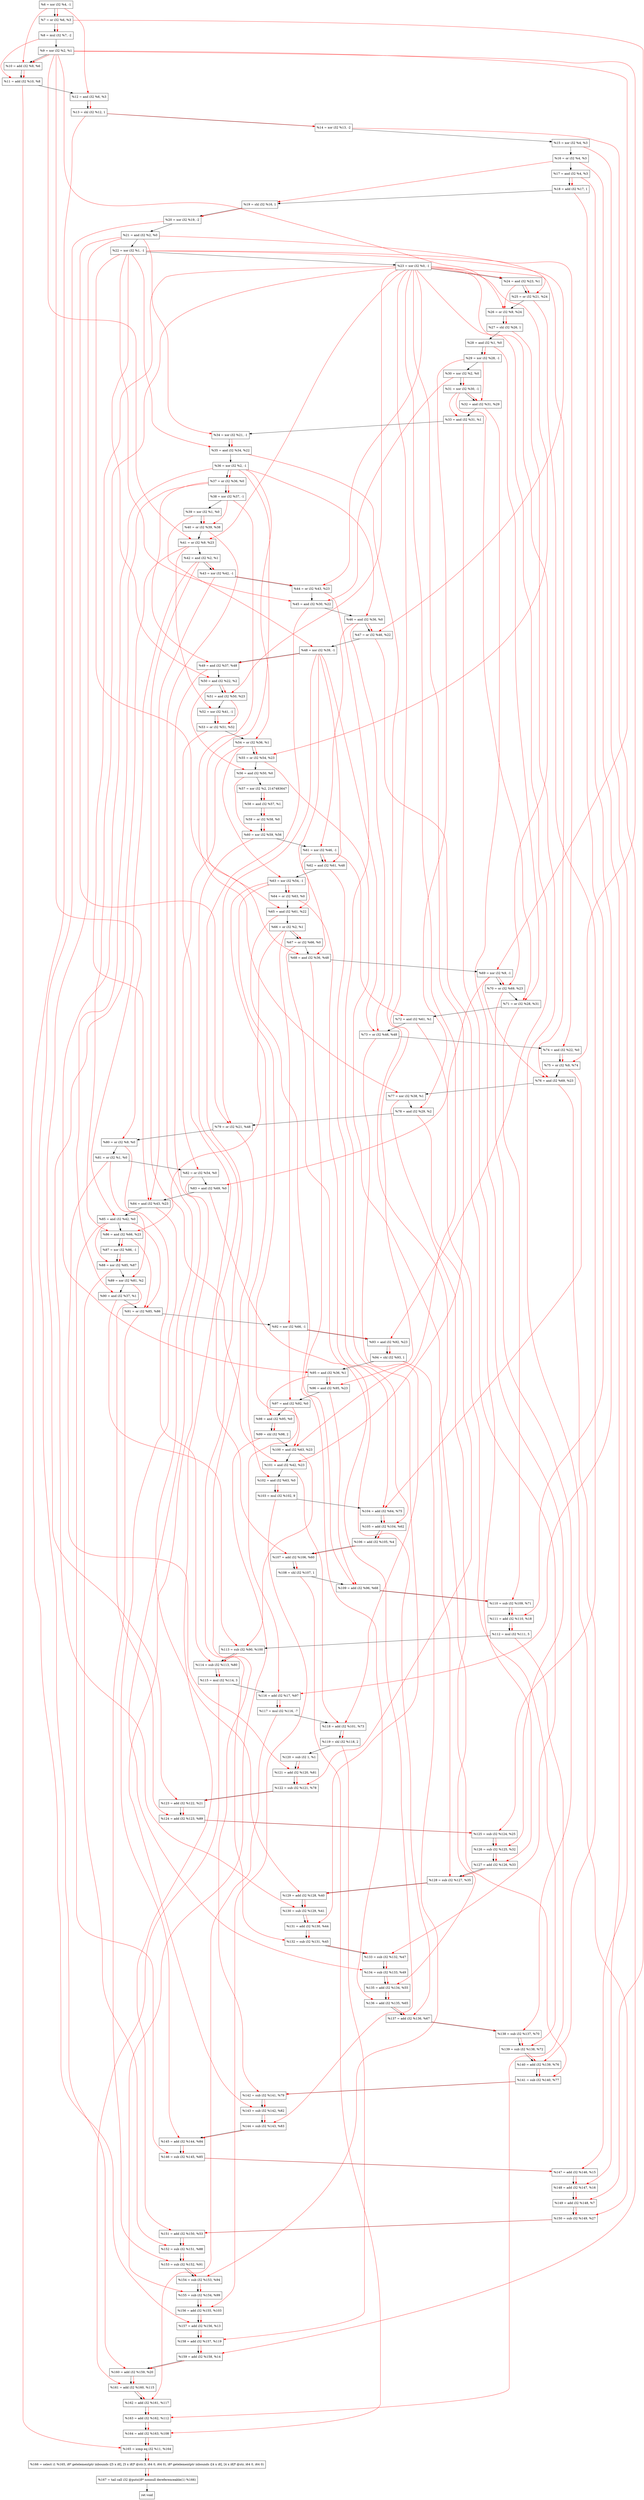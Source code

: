 digraph "DFG for'crackme' function" {
	Node0x113c9c0[shape=record, label="  %6 = xor i32 %4, -1"];
	Node0x113ca30[shape=record, label="  %7 = or i32 %6, %3"];
	Node0x113cad0[shape=record, label="  %8 = mul i32 %7, -2"];
	Node0x113cb40[shape=record, label="  %9 = xor i32 %2, %1"];
	Node0x113cbb0[shape=record, label="  %10 = add i32 %9, %6"];
	Node0x113cc20[shape=record, label="  %11 = add i32 %10, %8"];
	Node0x113cc90[shape=record, label="  %12 = and i32 %6, %3"];
	Node0x113cd30[shape=record, label="  %13 = shl i32 %12, 1"];
	Node0x113cda0[shape=record, label="  %14 = xor i32 %13, -2"];
	Node0x113ce10[shape=record, label="  %15 = xor i32 %4, %3"];
	Node0x113ce80[shape=record, label="  %16 = or i32 %4, %3"];
	Node0x113cef0[shape=record, label="  %17 = and i32 %4, %3"];
	Node0x113cf60[shape=record, label="  %18 = add i32 %17, 1"];
	Node0x113cfd0[shape=record, label="  %19 = shl i32 %16, 1"];
	Node0x113d040[shape=record, label="  %20 = xor i32 %19, -2"];
	Node0x113d0b0[shape=record, label="  %21 = and i32 %2, %0"];
	Node0x113d120[shape=record, label="  %22 = xor i32 %1, -1"];
	Node0x113d190[shape=record, label="  %23 = xor i32 %0, -1"];
	Node0x113d200[shape=record, label="  %24 = and i32 %23, %1"];
	Node0x113d270[shape=record, label="  %25 = or i32 %21, %24"];
	Node0x113d2e0[shape=record, label="  %26 = or i32 %9, %24"];
	Node0x113d350[shape=record, label="  %27 = shl i32 %26, 1"];
	Node0x113d3c0[shape=record, label="  %28 = and i32 %1, %0"];
	Node0x113d430[shape=record, label="  %29 = xor i32 %28, -1"];
	Node0x113d4a0[shape=record, label="  %30 = xor i32 %2, %0"];
	Node0x113d510[shape=record, label="  %31 = xor i32 %30, -1"];
	Node0x113d580[shape=record, label="  %32 = and i32 %31, %29"];
	Node0x113d800[shape=record, label="  %33 = and i32 %31, %1"];
	Node0x113d870[shape=record, label="  %34 = xor i32 %21, -1"];
	Node0x113d8e0[shape=record, label="  %35 = and i32 %34, %22"];
	Node0x113d950[shape=record, label="  %36 = xor i32 %2, -1"];
	Node0x113d9c0[shape=record, label="  %37 = or i32 %36, %0"];
	Node0x113da30[shape=record, label="  %38 = xor i32 %37, -1"];
	Node0x113daa0[shape=record, label="  %39 = xor i32 %1, %0"];
	Node0x113db10[shape=record, label="  %40 = or i32 %39, %38"];
	Node0x113db80[shape=record, label="  %41 = or i32 %9, %23"];
	Node0x113dbf0[shape=record, label="  %42 = and i32 %2, %1"];
	Node0x113dc60[shape=record, label="  %43 = xor i32 %42, -1"];
	Node0x113dcd0[shape=record, label="  %44 = or i32 %43, %23"];
	Node0x113dd40[shape=record, label="  %45 = and i32 %30, %22"];
	Node0x113ddb0[shape=record, label="  %46 = and i32 %36, %0"];
	Node0x113de20[shape=record, label="  %47 = or i32 %46, %22"];
	Node0x113de90[shape=record, label="  %48 = xor i32 %39, -1"];
	Node0x113df00[shape=record, label="  %49 = and i32 %37, %48"];
	Node0x113df70[shape=record, label="  %50 = and i32 %22, %2"];
	Node0x113dfe0[shape=record, label="  %51 = and i32 %50, %23"];
	Node0x113e050[shape=record, label="  %52 = xor i32 %41, -1"];
	Node0x113e0c0[shape=record, label="  %53 = or i32 %51, %52"];
	Node0x113e130[shape=record, label="  %54 = or i32 %36, %1"];
	Node0x113e1a0[shape=record, label="  %55 = or i32 %54, %23"];
	Node0x113e210[shape=record, label="  %56 = and i32 %50, %0"];
	Node0x113e2b0[shape=record, label="  %57 = xor i32 %2, 2147483647"];
	Node0x113e320[shape=record, label="  %58 = and i32 %57, %1"];
	Node0x113e390[shape=record, label="  %59 = or i32 %58, %0"];
	Node0x113e400[shape=record, label="  %60 = xor i32 %59, %56"];
	Node0x113e470[shape=record, label="  %61 = xor i32 %46, -1"];
	Node0x113e4e0[shape=record, label="  %62 = and i32 %61, %48"];
	Node0x113e550[shape=record, label="  %63 = xor i32 %54, -1"];
	Node0x113e5c0[shape=record, label="  %64 = or i32 %63, %0"];
	Node0x113ea40[shape=record, label="  %65 = and i32 %61, %22"];
	Node0x113eab0[shape=record, label="  %66 = or i32 %2, %1"];
	Node0x113eb20[shape=record, label="  %67 = or i32 %66, %0"];
	Node0x113eb90[shape=record, label="  %68 = and i32 %36, %48"];
	Node0x113ec00[shape=record, label="  %69 = xor i32 %9, -1"];
	Node0x113ec70[shape=record, label="  %70 = or i32 %69, %23"];
	Node0x113ece0[shape=record, label="  %71 = or i32 %28, %31"];
	Node0x113ed50[shape=record, label="  %72 = and i32 %61, %1"];
	Node0x113edc0[shape=record, label="  %73 = or i32 %46, %48"];
	Node0x113ee30[shape=record, label="  %74 = and i32 %22, %0"];
	Node0x113eea0[shape=record, label="  %75 = or i32 %9, %74"];
	Node0x113ef10[shape=record, label="  %76 = and i32 %69, %23"];
	Node0x113ef80[shape=record, label="  %77 = xor i32 %38, %1"];
	Node0x113eff0[shape=record, label="  %78 = and i32 %29, %2"];
	Node0x113f060[shape=record, label="  %79 = or i32 %21, %48"];
	Node0x113f0d0[shape=record, label="  %80 = or i32 %9, %0"];
	Node0x113f140[shape=record, label="  %81 = or i32 %1, %0"];
	Node0x113f1b0[shape=record, label="  %82 = or i32 %54, %0"];
	Node0x113f220[shape=record, label="  %83 = and i32 %69, %0"];
	Node0x113f290[shape=record, label="  %84 = and i32 %43, %23"];
	Node0x113f300[shape=record, label="  %85 = and i32 %42, %0"];
	Node0x113f370[shape=record, label="  %86 = and i32 %66, %23"];
	Node0x113f3e0[shape=record, label="  %87 = xor i32 %86, -1"];
	Node0x113f450[shape=record, label="  %88 = xor i32 %85, %87"];
	Node0x113f4c0[shape=record, label="  %89 = xor i32 %81, %2"];
	Node0x113f530[shape=record, label="  %90 = and i32 %37, %1"];
	Node0x113f5a0[shape=record, label="  %91 = or i32 %85, %86"];
	Node0x113f610[shape=record, label="  %92 = xor i32 %66, -1"];
	Node0x113f680[shape=record, label="  %93 = and i32 %92, %23"];
	Node0x113f6f0[shape=record, label="  %94 = shl i32 %93, 1"];
	Node0x113f760[shape=record, label="  %95 = and i32 %36, %1"];
	Node0x113f7d0[shape=record, label="  %96 = and i32 %95, %23"];
	Node0x113f840[shape=record, label="  %97 = and i32 %92, %0"];
	Node0x113f8b0[shape=record, label="  %98 = and i32 %95, %0"];
	Node0x113f950[shape=record, label="  %99 = shl i32 %98, 2"];
	Node0x113f9c0[shape=record, label="  %100 = and i32 %63, %23"];
	Node0x113fa30[shape=record, label="  %101 = and i32 %42, %23"];
	Node0x113faa0[shape=record, label="  %102 = and i32 %63, %0"];
	Node0x113fb40[shape=record, label="  %103 = mul i32 %102, 9"];
	Node0x113fbb0[shape=record, label="  %104 = add i32 %64, %75"];
	Node0x113fc20[shape=record, label="  %105 = add i32 %104, %62"];
	Node0x113fc90[shape=record, label="  %106 = add i32 %105, %4"];
	Node0x113fd00[shape=record, label="  %107 = add i32 %106, %60"];
	Node0x113fd70[shape=record, label="  %108 = shl i32 %107, 1"];
	Node0x113fde0[shape=record, label="  %109 = add i32 %96, %68"];
	Node0x113fe50[shape=record, label="  %110 = sub i32 %109, %71"];
	Node0x113fec0[shape=record, label="  %111 = add i32 %110, %18"];
	Node0x113ff60[shape=record, label="  %112 = mul i32 %111, 5"];
	Node0x113ffd0[shape=record, label="  %113 = sub i32 %90, %100"];
	Node0x1140040[shape=record, label="  %114 = sub i32 %113, %80"];
	Node0x11400e0[shape=record, label="  %115 = mul i32 %114, 3"];
	Node0x1140150[shape=record, label="  %116 = add i32 %17, %97"];
	Node0x11401f0[shape=record, label="  %117 = mul i32 %116, -7"];
	Node0x1140260[shape=record, label="  %118 = add i32 %101, %73"];
	Node0x11402d0[shape=record, label="  %119 = shl i32 %118, 2"];
	Node0x1140340[shape=record, label="  %120 = sub i32 1, %1"];
	Node0x11403b0[shape=record, label="  %121 = add i32 %120, %81"];
	Node0x1140420[shape=record, label="  %122 = sub i32 %121, %78"];
	Node0x1140490[shape=record, label="  %123 = add i32 %122, %21"];
	Node0x1140500[shape=record, label="  %124 = add i32 %123, %89"];
	Node0x1140570[shape=record, label="  %125 = sub i32 %124, %25"];
	Node0x11405e0[shape=record, label="  %126 = sub i32 %125, %32"];
	Node0x1140650[shape=record, label="  %127 = add i32 %126, %33"];
	Node0x11406c0[shape=record, label="  %128 = sub i32 %127, %35"];
	Node0x1140f40[shape=record, label="  %129 = add i32 %128, %40"];
	Node0x1140fb0[shape=record, label="  %130 = sub i32 %129, %41"];
	Node0x1141020[shape=record, label="  %131 = add i32 %130, %44"];
	Node0x1141090[shape=record, label="  %132 = sub i32 %131, %45"];
	Node0x1141100[shape=record, label="  %133 = sub i32 %132, %47"];
	Node0x1141170[shape=record, label="  %134 = sub i32 %133, %49"];
	Node0x11411e0[shape=record, label="  %135 = add i32 %134, %55"];
	Node0x1141250[shape=record, label="  %136 = add i32 %135, %65"];
	Node0x11412c0[shape=record, label="  %137 = add i32 %136, %67"];
	Node0x1141330[shape=record, label="  %138 = sub i32 %137, %70"];
	Node0x11413a0[shape=record, label="  %139 = sub i32 %138, %72"];
	Node0x1141410[shape=record, label="  %140 = add i32 %139, %76"];
	Node0x1141480[shape=record, label="  %141 = sub i32 %140, %77"];
	Node0x11414f0[shape=record, label="  %142 = sub i32 %141, %79"];
	Node0x1141560[shape=record, label="  %143 = sub i32 %142, %82"];
	Node0x11415d0[shape=record, label="  %144 = sub i32 %143, %83"];
	Node0x1141640[shape=record, label="  %145 = add i32 %144, %84"];
	Node0x11416b0[shape=record, label="  %146 = sub i32 %145, %85"];
	Node0x1141720[shape=record, label="  %147 = add i32 %146, %15"];
	Node0x1141790[shape=record, label="  %148 = add i32 %147, %16"];
	Node0x1141800[shape=record, label="  %149 = add i32 %148, %7"];
	Node0x1141870[shape=record, label="  %150 = sub i32 %149, %27"];
	Node0x11418e0[shape=record, label="  %151 = add i32 %150, %53"];
	Node0x1141950[shape=record, label="  %152 = sub i32 %151, %88"];
	Node0x11419c0[shape=record, label="  %153 = sub i32 %152, %91"];
	Node0x1141a30[shape=record, label="  %154 = sub i32 %153, %94"];
	Node0x1141aa0[shape=record, label="  %155 = sub i32 %154, %99"];
	Node0x1141b10[shape=record, label="  %156 = add i32 %155, %103"];
	Node0x1141b80[shape=record, label="  %157 = add i32 %156, %13"];
	Node0x1141bf0[shape=record, label="  %158 = add i32 %157, %119"];
	Node0x1141c60[shape=record, label="  %159 = add i32 %158, %14"];
	Node0x1141cd0[shape=record, label="  %160 = add i32 %159, %20"];
	Node0x1141d40[shape=record, label="  %161 = add i32 %160, %115"];
	Node0x1141db0[shape=record, label="  %162 = add i32 %161, %117"];
	Node0x1141e20[shape=record, label="  %163 = add i32 %162, %112"];
	Node0x1141e90[shape=record, label="  %164 = add i32 %163, %108"];
	Node0x1141f00[shape=record, label="  %165 = icmp eq i32 %11, %164"];
	Node0x10dc268[shape=record, label="  %166 = select i1 %165, i8* getelementptr inbounds ([5 x i8], [5 x i8]* @str.3, i64 0, i64 0), i8* getelementptr inbounds ([4 x i8], [4 x i8]* @str, i64 0, i64 0)"];
	Node0x1142190[shape=record, label="  %167 = tail call i32 @puts(i8* nonnull dereferenceable(1) %166)"];
	Node0x11421e0[shape=record, label="  ret void"];
	Node0x113c9c0 -> Node0x113ca30;
	Node0x113ca30 -> Node0x113cad0;
	Node0x113cad0 -> Node0x113cb40;
	Node0x113cb40 -> Node0x113cbb0;
	Node0x113cbb0 -> Node0x113cc20;
	Node0x113cc20 -> Node0x113cc90;
	Node0x113cc90 -> Node0x113cd30;
	Node0x113cd30 -> Node0x113cda0;
	Node0x113cda0 -> Node0x113ce10;
	Node0x113ce10 -> Node0x113ce80;
	Node0x113ce80 -> Node0x113cef0;
	Node0x113cef0 -> Node0x113cf60;
	Node0x113cf60 -> Node0x113cfd0;
	Node0x113cfd0 -> Node0x113d040;
	Node0x113d040 -> Node0x113d0b0;
	Node0x113d0b0 -> Node0x113d120;
	Node0x113d120 -> Node0x113d190;
	Node0x113d190 -> Node0x113d200;
	Node0x113d200 -> Node0x113d270;
	Node0x113d270 -> Node0x113d2e0;
	Node0x113d2e0 -> Node0x113d350;
	Node0x113d350 -> Node0x113d3c0;
	Node0x113d3c0 -> Node0x113d430;
	Node0x113d430 -> Node0x113d4a0;
	Node0x113d4a0 -> Node0x113d510;
	Node0x113d510 -> Node0x113d580;
	Node0x113d580 -> Node0x113d800;
	Node0x113d800 -> Node0x113d870;
	Node0x113d870 -> Node0x113d8e0;
	Node0x113d8e0 -> Node0x113d950;
	Node0x113d950 -> Node0x113d9c0;
	Node0x113d9c0 -> Node0x113da30;
	Node0x113da30 -> Node0x113daa0;
	Node0x113daa0 -> Node0x113db10;
	Node0x113db10 -> Node0x113db80;
	Node0x113db80 -> Node0x113dbf0;
	Node0x113dbf0 -> Node0x113dc60;
	Node0x113dc60 -> Node0x113dcd0;
	Node0x113dcd0 -> Node0x113dd40;
	Node0x113dd40 -> Node0x113ddb0;
	Node0x113ddb0 -> Node0x113de20;
	Node0x113de20 -> Node0x113de90;
	Node0x113de90 -> Node0x113df00;
	Node0x113df00 -> Node0x113df70;
	Node0x113df70 -> Node0x113dfe0;
	Node0x113dfe0 -> Node0x113e050;
	Node0x113e050 -> Node0x113e0c0;
	Node0x113e0c0 -> Node0x113e130;
	Node0x113e130 -> Node0x113e1a0;
	Node0x113e1a0 -> Node0x113e210;
	Node0x113e210 -> Node0x113e2b0;
	Node0x113e2b0 -> Node0x113e320;
	Node0x113e320 -> Node0x113e390;
	Node0x113e390 -> Node0x113e400;
	Node0x113e400 -> Node0x113e470;
	Node0x113e470 -> Node0x113e4e0;
	Node0x113e4e0 -> Node0x113e550;
	Node0x113e550 -> Node0x113e5c0;
	Node0x113e5c0 -> Node0x113ea40;
	Node0x113ea40 -> Node0x113eab0;
	Node0x113eab0 -> Node0x113eb20;
	Node0x113eb20 -> Node0x113eb90;
	Node0x113eb90 -> Node0x113ec00;
	Node0x113ec00 -> Node0x113ec70;
	Node0x113ec70 -> Node0x113ece0;
	Node0x113ece0 -> Node0x113ed50;
	Node0x113ed50 -> Node0x113edc0;
	Node0x113edc0 -> Node0x113ee30;
	Node0x113ee30 -> Node0x113eea0;
	Node0x113eea0 -> Node0x113ef10;
	Node0x113ef10 -> Node0x113ef80;
	Node0x113ef80 -> Node0x113eff0;
	Node0x113eff0 -> Node0x113f060;
	Node0x113f060 -> Node0x113f0d0;
	Node0x113f0d0 -> Node0x113f140;
	Node0x113f140 -> Node0x113f1b0;
	Node0x113f1b0 -> Node0x113f220;
	Node0x113f220 -> Node0x113f290;
	Node0x113f290 -> Node0x113f300;
	Node0x113f300 -> Node0x113f370;
	Node0x113f370 -> Node0x113f3e0;
	Node0x113f3e0 -> Node0x113f450;
	Node0x113f450 -> Node0x113f4c0;
	Node0x113f4c0 -> Node0x113f530;
	Node0x113f530 -> Node0x113f5a0;
	Node0x113f5a0 -> Node0x113f610;
	Node0x113f610 -> Node0x113f680;
	Node0x113f680 -> Node0x113f6f0;
	Node0x113f6f0 -> Node0x113f760;
	Node0x113f760 -> Node0x113f7d0;
	Node0x113f7d0 -> Node0x113f840;
	Node0x113f840 -> Node0x113f8b0;
	Node0x113f8b0 -> Node0x113f950;
	Node0x113f950 -> Node0x113f9c0;
	Node0x113f9c0 -> Node0x113fa30;
	Node0x113fa30 -> Node0x113faa0;
	Node0x113faa0 -> Node0x113fb40;
	Node0x113fb40 -> Node0x113fbb0;
	Node0x113fbb0 -> Node0x113fc20;
	Node0x113fc20 -> Node0x113fc90;
	Node0x113fc90 -> Node0x113fd00;
	Node0x113fd00 -> Node0x113fd70;
	Node0x113fd70 -> Node0x113fde0;
	Node0x113fde0 -> Node0x113fe50;
	Node0x113fe50 -> Node0x113fec0;
	Node0x113fec0 -> Node0x113ff60;
	Node0x113ff60 -> Node0x113ffd0;
	Node0x113ffd0 -> Node0x1140040;
	Node0x1140040 -> Node0x11400e0;
	Node0x11400e0 -> Node0x1140150;
	Node0x1140150 -> Node0x11401f0;
	Node0x11401f0 -> Node0x1140260;
	Node0x1140260 -> Node0x11402d0;
	Node0x11402d0 -> Node0x1140340;
	Node0x1140340 -> Node0x11403b0;
	Node0x11403b0 -> Node0x1140420;
	Node0x1140420 -> Node0x1140490;
	Node0x1140490 -> Node0x1140500;
	Node0x1140500 -> Node0x1140570;
	Node0x1140570 -> Node0x11405e0;
	Node0x11405e0 -> Node0x1140650;
	Node0x1140650 -> Node0x11406c0;
	Node0x11406c0 -> Node0x1140f40;
	Node0x1140f40 -> Node0x1140fb0;
	Node0x1140fb0 -> Node0x1141020;
	Node0x1141020 -> Node0x1141090;
	Node0x1141090 -> Node0x1141100;
	Node0x1141100 -> Node0x1141170;
	Node0x1141170 -> Node0x11411e0;
	Node0x11411e0 -> Node0x1141250;
	Node0x1141250 -> Node0x11412c0;
	Node0x11412c0 -> Node0x1141330;
	Node0x1141330 -> Node0x11413a0;
	Node0x11413a0 -> Node0x1141410;
	Node0x1141410 -> Node0x1141480;
	Node0x1141480 -> Node0x11414f0;
	Node0x11414f0 -> Node0x1141560;
	Node0x1141560 -> Node0x11415d0;
	Node0x11415d0 -> Node0x1141640;
	Node0x1141640 -> Node0x11416b0;
	Node0x11416b0 -> Node0x1141720;
	Node0x1141720 -> Node0x1141790;
	Node0x1141790 -> Node0x1141800;
	Node0x1141800 -> Node0x1141870;
	Node0x1141870 -> Node0x11418e0;
	Node0x11418e0 -> Node0x1141950;
	Node0x1141950 -> Node0x11419c0;
	Node0x11419c0 -> Node0x1141a30;
	Node0x1141a30 -> Node0x1141aa0;
	Node0x1141aa0 -> Node0x1141b10;
	Node0x1141b10 -> Node0x1141b80;
	Node0x1141b80 -> Node0x1141bf0;
	Node0x1141bf0 -> Node0x1141c60;
	Node0x1141c60 -> Node0x1141cd0;
	Node0x1141cd0 -> Node0x1141d40;
	Node0x1141d40 -> Node0x1141db0;
	Node0x1141db0 -> Node0x1141e20;
	Node0x1141e20 -> Node0x1141e90;
	Node0x1141e90 -> Node0x1141f00;
	Node0x1141f00 -> Node0x10dc268;
	Node0x10dc268 -> Node0x1142190;
	Node0x1142190 -> Node0x11421e0;
edge [color=red]
	Node0x113c9c0 -> Node0x113ca30;
	Node0x113ca30 -> Node0x113cad0;
	Node0x113cb40 -> Node0x113cbb0;
	Node0x113c9c0 -> Node0x113cbb0;
	Node0x113cbb0 -> Node0x113cc20;
	Node0x113cad0 -> Node0x113cc20;
	Node0x113c9c0 -> Node0x113cc90;
	Node0x113cc90 -> Node0x113cd30;
	Node0x113cd30 -> Node0x113cda0;
	Node0x113cef0 -> Node0x113cf60;
	Node0x113ce80 -> Node0x113cfd0;
	Node0x113cfd0 -> Node0x113d040;
	Node0x113d190 -> Node0x113d200;
	Node0x113d0b0 -> Node0x113d270;
	Node0x113d200 -> Node0x113d270;
	Node0x113cb40 -> Node0x113d2e0;
	Node0x113d200 -> Node0x113d2e0;
	Node0x113d2e0 -> Node0x113d350;
	Node0x113d3c0 -> Node0x113d430;
	Node0x113d4a0 -> Node0x113d510;
	Node0x113d510 -> Node0x113d580;
	Node0x113d430 -> Node0x113d580;
	Node0x113d510 -> Node0x113d800;
	Node0x113d0b0 -> Node0x113d870;
	Node0x113d870 -> Node0x113d8e0;
	Node0x113d120 -> Node0x113d8e0;
	Node0x113d950 -> Node0x113d9c0;
	Node0x113d9c0 -> Node0x113da30;
	Node0x113daa0 -> Node0x113db10;
	Node0x113da30 -> Node0x113db10;
	Node0x113cb40 -> Node0x113db80;
	Node0x113d190 -> Node0x113db80;
	Node0x113dbf0 -> Node0x113dc60;
	Node0x113dc60 -> Node0x113dcd0;
	Node0x113d190 -> Node0x113dcd0;
	Node0x113d4a0 -> Node0x113dd40;
	Node0x113d120 -> Node0x113dd40;
	Node0x113d950 -> Node0x113ddb0;
	Node0x113ddb0 -> Node0x113de20;
	Node0x113d120 -> Node0x113de20;
	Node0x113daa0 -> Node0x113de90;
	Node0x113d9c0 -> Node0x113df00;
	Node0x113de90 -> Node0x113df00;
	Node0x113d120 -> Node0x113df70;
	Node0x113df70 -> Node0x113dfe0;
	Node0x113d190 -> Node0x113dfe0;
	Node0x113db80 -> Node0x113e050;
	Node0x113dfe0 -> Node0x113e0c0;
	Node0x113e050 -> Node0x113e0c0;
	Node0x113d950 -> Node0x113e130;
	Node0x113e130 -> Node0x113e1a0;
	Node0x113d190 -> Node0x113e1a0;
	Node0x113df70 -> Node0x113e210;
	Node0x113e2b0 -> Node0x113e320;
	Node0x113e320 -> Node0x113e390;
	Node0x113e390 -> Node0x113e400;
	Node0x113e210 -> Node0x113e400;
	Node0x113ddb0 -> Node0x113e470;
	Node0x113e470 -> Node0x113e4e0;
	Node0x113de90 -> Node0x113e4e0;
	Node0x113e130 -> Node0x113e550;
	Node0x113e550 -> Node0x113e5c0;
	Node0x113e470 -> Node0x113ea40;
	Node0x113d120 -> Node0x113ea40;
	Node0x113eab0 -> Node0x113eb20;
	Node0x113d950 -> Node0x113eb90;
	Node0x113de90 -> Node0x113eb90;
	Node0x113cb40 -> Node0x113ec00;
	Node0x113ec00 -> Node0x113ec70;
	Node0x113d190 -> Node0x113ec70;
	Node0x113d3c0 -> Node0x113ece0;
	Node0x113d510 -> Node0x113ece0;
	Node0x113e470 -> Node0x113ed50;
	Node0x113ddb0 -> Node0x113edc0;
	Node0x113de90 -> Node0x113edc0;
	Node0x113d120 -> Node0x113ee30;
	Node0x113cb40 -> Node0x113eea0;
	Node0x113ee30 -> Node0x113eea0;
	Node0x113ec00 -> Node0x113ef10;
	Node0x113d190 -> Node0x113ef10;
	Node0x113da30 -> Node0x113ef80;
	Node0x113d430 -> Node0x113eff0;
	Node0x113d0b0 -> Node0x113f060;
	Node0x113de90 -> Node0x113f060;
	Node0x113cb40 -> Node0x113f0d0;
	Node0x113e130 -> Node0x113f1b0;
	Node0x113ec00 -> Node0x113f220;
	Node0x113dc60 -> Node0x113f290;
	Node0x113d190 -> Node0x113f290;
	Node0x113dbf0 -> Node0x113f300;
	Node0x113eab0 -> Node0x113f370;
	Node0x113d190 -> Node0x113f370;
	Node0x113f370 -> Node0x113f3e0;
	Node0x113f300 -> Node0x113f450;
	Node0x113f3e0 -> Node0x113f450;
	Node0x113f140 -> Node0x113f4c0;
	Node0x113d9c0 -> Node0x113f530;
	Node0x113f300 -> Node0x113f5a0;
	Node0x113f370 -> Node0x113f5a0;
	Node0x113eab0 -> Node0x113f610;
	Node0x113f610 -> Node0x113f680;
	Node0x113d190 -> Node0x113f680;
	Node0x113f680 -> Node0x113f6f0;
	Node0x113d950 -> Node0x113f760;
	Node0x113f760 -> Node0x113f7d0;
	Node0x113d190 -> Node0x113f7d0;
	Node0x113f610 -> Node0x113f840;
	Node0x113f760 -> Node0x113f8b0;
	Node0x113f8b0 -> Node0x113f950;
	Node0x113e550 -> Node0x113f9c0;
	Node0x113d190 -> Node0x113f9c0;
	Node0x113dbf0 -> Node0x113fa30;
	Node0x113d190 -> Node0x113fa30;
	Node0x113e550 -> Node0x113faa0;
	Node0x113faa0 -> Node0x113fb40;
	Node0x113e5c0 -> Node0x113fbb0;
	Node0x113eea0 -> Node0x113fbb0;
	Node0x113fbb0 -> Node0x113fc20;
	Node0x113e4e0 -> Node0x113fc20;
	Node0x113fc20 -> Node0x113fc90;
	Node0x113fc90 -> Node0x113fd00;
	Node0x113e400 -> Node0x113fd00;
	Node0x113fd00 -> Node0x113fd70;
	Node0x113f7d0 -> Node0x113fde0;
	Node0x113eb90 -> Node0x113fde0;
	Node0x113fde0 -> Node0x113fe50;
	Node0x113ece0 -> Node0x113fe50;
	Node0x113fe50 -> Node0x113fec0;
	Node0x113cf60 -> Node0x113fec0;
	Node0x113fec0 -> Node0x113ff60;
	Node0x113f530 -> Node0x113ffd0;
	Node0x113f9c0 -> Node0x113ffd0;
	Node0x113ffd0 -> Node0x1140040;
	Node0x113f0d0 -> Node0x1140040;
	Node0x1140040 -> Node0x11400e0;
	Node0x113cef0 -> Node0x1140150;
	Node0x113f840 -> Node0x1140150;
	Node0x1140150 -> Node0x11401f0;
	Node0x113fa30 -> Node0x1140260;
	Node0x113edc0 -> Node0x1140260;
	Node0x1140260 -> Node0x11402d0;
	Node0x1140340 -> Node0x11403b0;
	Node0x113f140 -> Node0x11403b0;
	Node0x11403b0 -> Node0x1140420;
	Node0x113eff0 -> Node0x1140420;
	Node0x1140420 -> Node0x1140490;
	Node0x113d0b0 -> Node0x1140490;
	Node0x1140490 -> Node0x1140500;
	Node0x113f4c0 -> Node0x1140500;
	Node0x1140500 -> Node0x1140570;
	Node0x113d270 -> Node0x1140570;
	Node0x1140570 -> Node0x11405e0;
	Node0x113d580 -> Node0x11405e0;
	Node0x11405e0 -> Node0x1140650;
	Node0x113d800 -> Node0x1140650;
	Node0x1140650 -> Node0x11406c0;
	Node0x113d8e0 -> Node0x11406c0;
	Node0x11406c0 -> Node0x1140f40;
	Node0x113db10 -> Node0x1140f40;
	Node0x1140f40 -> Node0x1140fb0;
	Node0x113db80 -> Node0x1140fb0;
	Node0x1140fb0 -> Node0x1141020;
	Node0x113dcd0 -> Node0x1141020;
	Node0x1141020 -> Node0x1141090;
	Node0x113dd40 -> Node0x1141090;
	Node0x1141090 -> Node0x1141100;
	Node0x113de20 -> Node0x1141100;
	Node0x1141100 -> Node0x1141170;
	Node0x113df00 -> Node0x1141170;
	Node0x1141170 -> Node0x11411e0;
	Node0x113e1a0 -> Node0x11411e0;
	Node0x11411e0 -> Node0x1141250;
	Node0x113ea40 -> Node0x1141250;
	Node0x1141250 -> Node0x11412c0;
	Node0x113eb20 -> Node0x11412c0;
	Node0x11412c0 -> Node0x1141330;
	Node0x113ec70 -> Node0x1141330;
	Node0x1141330 -> Node0x11413a0;
	Node0x113ed50 -> Node0x11413a0;
	Node0x11413a0 -> Node0x1141410;
	Node0x113ef10 -> Node0x1141410;
	Node0x1141410 -> Node0x1141480;
	Node0x113ef80 -> Node0x1141480;
	Node0x1141480 -> Node0x11414f0;
	Node0x113f060 -> Node0x11414f0;
	Node0x11414f0 -> Node0x1141560;
	Node0x113f1b0 -> Node0x1141560;
	Node0x1141560 -> Node0x11415d0;
	Node0x113f220 -> Node0x11415d0;
	Node0x11415d0 -> Node0x1141640;
	Node0x113f290 -> Node0x1141640;
	Node0x1141640 -> Node0x11416b0;
	Node0x113f300 -> Node0x11416b0;
	Node0x11416b0 -> Node0x1141720;
	Node0x113ce10 -> Node0x1141720;
	Node0x1141720 -> Node0x1141790;
	Node0x113ce80 -> Node0x1141790;
	Node0x1141790 -> Node0x1141800;
	Node0x113ca30 -> Node0x1141800;
	Node0x1141800 -> Node0x1141870;
	Node0x113d350 -> Node0x1141870;
	Node0x1141870 -> Node0x11418e0;
	Node0x113e0c0 -> Node0x11418e0;
	Node0x11418e0 -> Node0x1141950;
	Node0x113f450 -> Node0x1141950;
	Node0x1141950 -> Node0x11419c0;
	Node0x113f5a0 -> Node0x11419c0;
	Node0x11419c0 -> Node0x1141a30;
	Node0x113f6f0 -> Node0x1141a30;
	Node0x1141a30 -> Node0x1141aa0;
	Node0x113f950 -> Node0x1141aa0;
	Node0x1141aa0 -> Node0x1141b10;
	Node0x113fb40 -> Node0x1141b10;
	Node0x1141b10 -> Node0x1141b80;
	Node0x113cd30 -> Node0x1141b80;
	Node0x1141b80 -> Node0x1141bf0;
	Node0x11402d0 -> Node0x1141bf0;
	Node0x1141bf0 -> Node0x1141c60;
	Node0x113cda0 -> Node0x1141c60;
	Node0x1141c60 -> Node0x1141cd0;
	Node0x113d040 -> Node0x1141cd0;
	Node0x1141cd0 -> Node0x1141d40;
	Node0x11400e0 -> Node0x1141d40;
	Node0x1141d40 -> Node0x1141db0;
	Node0x11401f0 -> Node0x1141db0;
	Node0x1141db0 -> Node0x1141e20;
	Node0x113ff60 -> Node0x1141e20;
	Node0x1141e20 -> Node0x1141e90;
	Node0x113fd70 -> Node0x1141e90;
	Node0x113cc20 -> Node0x1141f00;
	Node0x1141e90 -> Node0x1141f00;
	Node0x1141f00 -> Node0x10dc268;
	Node0x10dc268 -> Node0x1142190;
}
